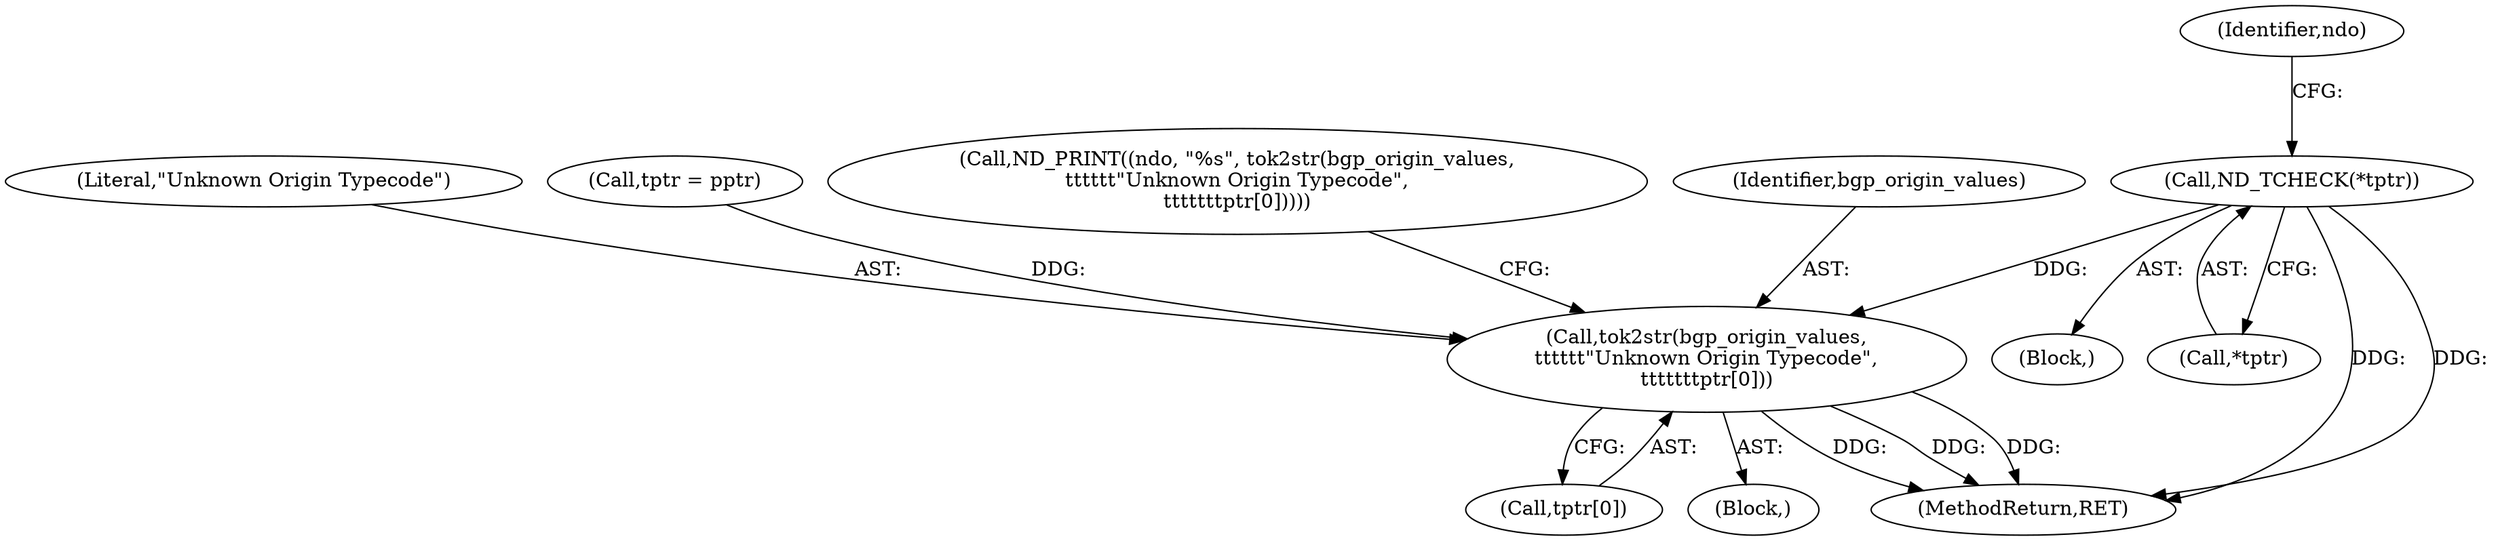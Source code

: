 digraph "0_tcpdump_af2cf04a9394c1a56227c2289ae8da262828294a@pointer" {
"1000162" [label="(Call,ND_TCHECK(*tptr))"];
"1000170" [label="(Call,tok2str(bgp_origin_values,\n\t\t\t\t\t\t\"Unknown Origin Typecode\",\n\t\t\t\t\t\ttptr[0]))"];
"1002937" [label="(MethodReturn,RET)"];
"1000172" [label="(Literal,\"Unknown Origin Typecode\")"];
"1000173" [label="(Call,tptr[0])"];
"1000142" [label="(Call,tptr = pptr)"];
"1000163" [label="(Call,*tptr)"];
"1000165" [label="(Call,ND_PRINT((ndo, \"%s\", tok2str(bgp_origin_values,\n\t\t\t\t\t\t\"Unknown Origin Typecode\",\n\t\t\t\t\t\ttptr[0]))))"];
"1000167" [label="(Identifier,ndo)"];
"1000171" [label="(Identifier,bgp_origin_values)"];
"1000170" [label="(Call,tok2str(bgp_origin_values,\n\t\t\t\t\t\t\"Unknown Origin Typecode\",\n\t\t\t\t\t\ttptr[0]))"];
"1000168" [label="(Block,)"];
"1000162" [label="(Call,ND_TCHECK(*tptr))"];
"1000161" [label="(Block,)"];
"1000162" -> "1000161"  [label="AST: "];
"1000162" -> "1000163"  [label="CFG: "];
"1000163" -> "1000162"  [label="AST: "];
"1000167" -> "1000162"  [label="CFG: "];
"1000162" -> "1002937"  [label="DDG: "];
"1000162" -> "1002937"  [label="DDG: "];
"1000162" -> "1000170"  [label="DDG: "];
"1000170" -> "1000168"  [label="AST: "];
"1000170" -> "1000173"  [label="CFG: "];
"1000171" -> "1000170"  [label="AST: "];
"1000172" -> "1000170"  [label="AST: "];
"1000173" -> "1000170"  [label="AST: "];
"1000165" -> "1000170"  [label="CFG: "];
"1000170" -> "1002937"  [label="DDG: "];
"1000170" -> "1002937"  [label="DDG: "];
"1000170" -> "1002937"  [label="DDG: "];
"1000142" -> "1000170"  [label="DDG: "];
}
